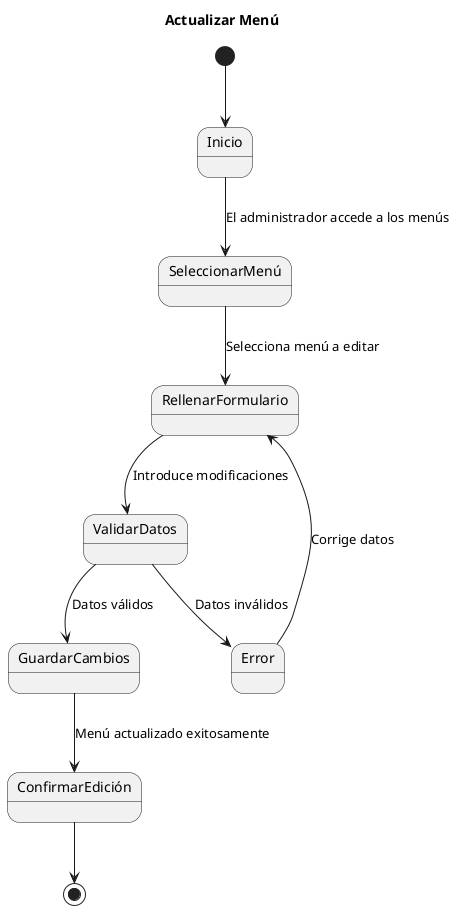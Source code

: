 @startuml
title Actualizar Menú
[*] --> Inicio

Inicio --> SeleccionarMenú : El administrador accede a los menús
SeleccionarMenú --> RellenarFormulario : Selecciona menú a editar
RellenarFormulario --> ValidarDatos : Introduce modificaciones
ValidarDatos --> Error : Datos inválidos
Error --> RellenarFormulario : Corrige datos

ValidarDatos --> GuardarCambios : Datos válidos
GuardarCambios --> ConfirmarEdición : Menú actualizado exitosamente
ConfirmarEdición --> [*]
@enduml
